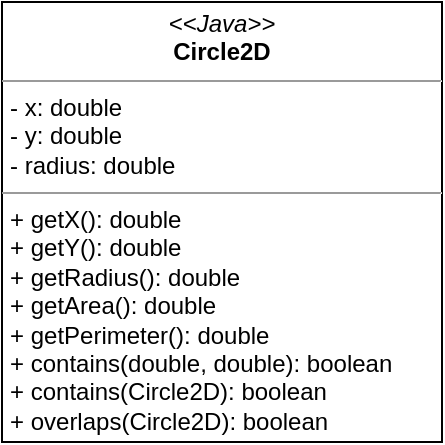 <mxfile version="12.5.3" type="device"><diagram id="vhOTsAuE-RcppXzY-GWG" name="Page-1"><mxGraphModel dx="1086" dy="806" grid="1" gridSize="10" guides="1" tooltips="1" connect="1" arrows="1" fold="1" page="1" pageScale="1" pageWidth="850" pageHeight="1100" math="0" shadow="0"><root><mxCell id="0"/><mxCell id="1" parent="0"/><mxCell id="YluBifADoTjB7KP5dZMb-1" value="&lt;p style=&quot;margin: 0px ; margin-top: 4px ; text-align: center&quot;&gt;&lt;i&gt;&amp;lt;&amp;lt;Java&amp;gt;&amp;gt;&lt;/i&gt;&lt;br&gt;&lt;b&gt;Circle2D&lt;/b&gt;&lt;/p&gt;&lt;hr size=&quot;1&quot;&gt;&lt;p style=&quot;margin: 0px ; margin-left: 4px&quot;&gt;- x: double&lt;br&gt;- y: double&lt;/p&gt;&lt;p style=&quot;margin: 0px ; margin-left: 4px&quot;&gt;- radius: double&lt;/p&gt;&lt;hr size=&quot;1&quot;&gt;&lt;p style=&quot;margin: 0px ; margin-left: 4px&quot;&gt;+ getX(): double&lt;br&gt;+ getY(): double&lt;/p&gt;&lt;p style=&quot;margin: 0px ; margin-left: 4px&quot;&gt;+ getRadius(): double&lt;/p&gt;&lt;p style=&quot;margin: 0px ; margin-left: 4px&quot;&gt;+ getArea(): double&lt;/p&gt;&lt;p style=&quot;margin: 0px ; margin-left: 4px&quot;&gt;+ getPerimeter(): double&lt;/p&gt;&lt;p style=&quot;margin: 0px ; margin-left: 4px&quot;&gt;+ contains(double, double): boolean&lt;/p&gt;&lt;p style=&quot;margin: 0px ; margin-left: 4px&quot;&gt;+ contains(Circle2D): boolean&lt;/p&gt;&lt;p style=&quot;margin: 0px ; margin-left: 4px&quot;&gt;+ overlaps(Circle2D): boolean&lt;/p&gt;" style="verticalAlign=top;align=left;overflow=fill;fontSize=12;fontFamily=Helvetica;html=1;" parent="1" vertex="1"><mxGeometry x="10" y="10" width="220" height="220" as="geometry"/></mxCell></root></mxGraphModel></diagram></mxfile>